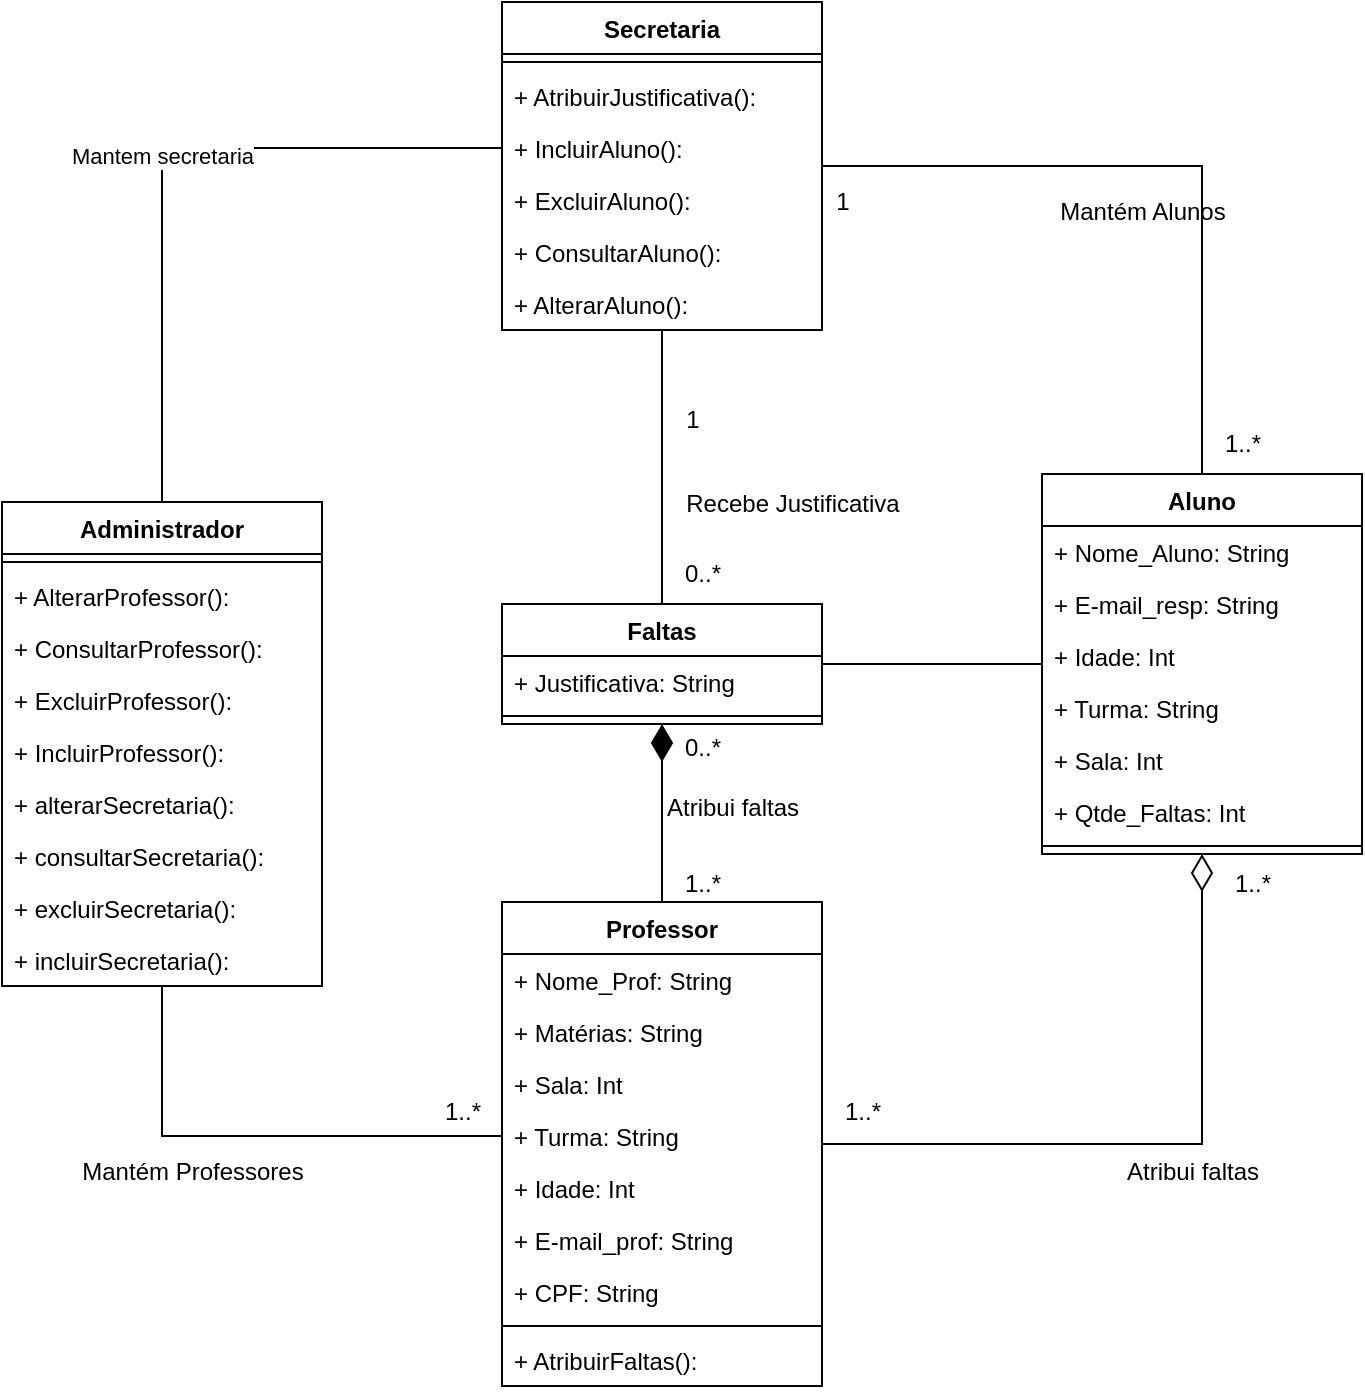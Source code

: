 <mxfile version="20.8.23" type="device"><diagram name="Página-1" id="Fzpzkc-LD7EPPYFb7CYZ"><mxGraphModel dx="1272" dy="693" grid="1" gridSize="10" guides="1" tooltips="1" connect="1" arrows="1" fold="1" page="1" pageScale="1" pageWidth="827" pageHeight="1169" math="0" shadow="0"><root><mxCell id="0"/><mxCell id="1" parent="0"/><mxCell id="PcHsgIck4YdcbSsoFk5t-38" style="edgeStyle=orthogonalEdgeStyle;rounded=0;orthogonalLoop=1;jettySize=auto;html=1;entryX=0.5;entryY=1;entryDx=0;entryDy=0;endArrow=diamondThin;endFill=0;endSize=16;" parent="1" source="PcHsgIck4YdcbSsoFk5t-1" target="PcHsgIck4YdcbSsoFk5t-5" edge="1"><mxGeometry relative="1" as="geometry"/></mxCell><mxCell id="PcHsgIck4YdcbSsoFk5t-45" style="edgeStyle=orthogonalEdgeStyle;rounded=0;orthogonalLoop=1;jettySize=auto;html=1;endArrow=diamondThin;endFill=1;endSize=16;" parent="1" source="PcHsgIck4YdcbSsoFk5t-1" target="PcHsgIck4YdcbSsoFk5t-40" edge="1"><mxGeometry relative="1" as="geometry"/></mxCell><mxCell id="PcHsgIck4YdcbSsoFk5t-1" value="Professor" style="swimlane;fontStyle=1;align=center;verticalAlign=top;childLayout=stackLayout;horizontal=1;startSize=26;horizontalStack=0;resizeParent=1;resizeParentMax=0;resizeLast=0;collapsible=1;marginBottom=0;" parent="1" vertex="1"><mxGeometry x="310" y="540" width="160" height="242" as="geometry"/></mxCell><mxCell id="PcHsgIck4YdcbSsoFk5t-22" value="+ Nome_Prof: String" style="text;strokeColor=none;fillColor=none;align=left;verticalAlign=top;spacingLeft=4;spacingRight=4;overflow=hidden;rotatable=0;points=[[0,0.5],[1,0.5]];portConstraint=eastwest;" parent="PcHsgIck4YdcbSsoFk5t-1" vertex="1"><mxGeometry y="26" width="160" height="26" as="geometry"/></mxCell><mxCell id="PcHsgIck4YdcbSsoFk5t-27" value="+ Matérias: String" style="text;strokeColor=none;fillColor=none;align=left;verticalAlign=top;spacingLeft=4;spacingRight=4;overflow=hidden;rotatable=0;points=[[0,0.5],[1,0.5]];portConstraint=eastwest;" parent="PcHsgIck4YdcbSsoFk5t-1" vertex="1"><mxGeometry y="52" width="160" height="26" as="geometry"/></mxCell><mxCell id="PcHsgIck4YdcbSsoFk5t-26" value="+ Sala: Int" style="text;strokeColor=none;fillColor=none;align=left;verticalAlign=top;spacingLeft=4;spacingRight=4;overflow=hidden;rotatable=0;points=[[0,0.5],[1,0.5]];portConstraint=eastwest;" parent="PcHsgIck4YdcbSsoFk5t-1" vertex="1"><mxGeometry y="78" width="160" height="26" as="geometry"/></mxCell><mxCell id="PcHsgIck4YdcbSsoFk5t-25" value="+ Turma: String" style="text;strokeColor=none;fillColor=none;align=left;verticalAlign=top;spacingLeft=4;spacingRight=4;overflow=hidden;rotatable=0;points=[[0,0.5],[1,0.5]];portConstraint=eastwest;" parent="PcHsgIck4YdcbSsoFk5t-1" vertex="1"><mxGeometry y="104" width="160" height="26" as="geometry"/></mxCell><mxCell id="PcHsgIck4YdcbSsoFk5t-24" value="+ Idade: Int" style="text;strokeColor=none;fillColor=none;align=left;verticalAlign=top;spacingLeft=4;spacingRight=4;overflow=hidden;rotatable=0;points=[[0,0.5],[1,0.5]];portConstraint=eastwest;" parent="PcHsgIck4YdcbSsoFk5t-1" vertex="1"><mxGeometry y="130" width="160" height="26" as="geometry"/></mxCell><mxCell id="PcHsgIck4YdcbSsoFk5t-23" value="+ E-mail_prof: String" style="text;strokeColor=none;fillColor=none;align=left;verticalAlign=top;spacingLeft=4;spacingRight=4;overflow=hidden;rotatable=0;points=[[0,0.5],[1,0.5]];portConstraint=eastwest;" parent="PcHsgIck4YdcbSsoFk5t-1" vertex="1"><mxGeometry y="156" width="160" height="26" as="geometry"/></mxCell><mxCell id="PcHsgIck4YdcbSsoFk5t-28" value="+ CPF: String" style="text;strokeColor=none;fillColor=none;align=left;verticalAlign=top;spacingLeft=4;spacingRight=4;overflow=hidden;rotatable=0;points=[[0,0.5],[1,0.5]];portConstraint=eastwest;" parent="PcHsgIck4YdcbSsoFk5t-1" vertex="1"><mxGeometry y="182" width="160" height="26" as="geometry"/></mxCell><mxCell id="PcHsgIck4YdcbSsoFk5t-3" value="" style="line;strokeWidth=1;fillColor=none;align=left;verticalAlign=middle;spacingTop=-1;spacingLeft=3;spacingRight=3;rotatable=0;labelPosition=right;points=[];portConstraint=eastwest;strokeColor=inherit;" parent="PcHsgIck4YdcbSsoFk5t-1" vertex="1"><mxGeometry y="208" width="160" height="8" as="geometry"/></mxCell><mxCell id="PcHsgIck4YdcbSsoFk5t-4" value="+ AtribuirFaltas(): " style="text;strokeColor=none;fillColor=none;align=left;verticalAlign=top;spacingLeft=4;spacingRight=4;overflow=hidden;rotatable=0;points=[[0,0.5],[1,0.5]];portConstraint=eastwest;" parent="PcHsgIck4YdcbSsoFk5t-1" vertex="1"><mxGeometry y="216" width="160" height="26" as="geometry"/></mxCell><mxCell id="PcHsgIck4YdcbSsoFk5t-5" value="Aluno" style="swimlane;fontStyle=1;align=center;verticalAlign=top;childLayout=stackLayout;horizontal=1;startSize=26;horizontalStack=0;resizeParent=1;resizeParentMax=0;resizeLast=0;collapsible=1;marginBottom=0;" parent="1" vertex="1"><mxGeometry x="580" y="326" width="160" height="190" as="geometry"/></mxCell><mxCell id="PcHsgIck4YdcbSsoFk5t-6" value="+ Nome_Aluno: String" style="text;strokeColor=none;fillColor=none;align=left;verticalAlign=top;spacingLeft=4;spacingRight=4;overflow=hidden;rotatable=0;points=[[0,0.5],[1,0.5]];portConstraint=eastwest;" parent="PcHsgIck4YdcbSsoFk5t-5" vertex="1"><mxGeometry y="26" width="160" height="26" as="geometry"/></mxCell><mxCell id="PcHsgIck4YdcbSsoFk5t-17" value="+ E-mail_resp: String" style="text;strokeColor=none;fillColor=none;align=left;verticalAlign=top;spacingLeft=4;spacingRight=4;overflow=hidden;rotatable=0;points=[[0,0.5],[1,0.5]];portConstraint=eastwest;" parent="PcHsgIck4YdcbSsoFk5t-5" vertex="1"><mxGeometry y="52" width="160" height="26" as="geometry"/></mxCell><mxCell id="PcHsgIck4YdcbSsoFk5t-18" value="+ Idade: Int" style="text;strokeColor=none;fillColor=none;align=left;verticalAlign=top;spacingLeft=4;spacingRight=4;overflow=hidden;rotatable=0;points=[[0,0.5],[1,0.5]];portConstraint=eastwest;" parent="PcHsgIck4YdcbSsoFk5t-5" vertex="1"><mxGeometry y="78" width="160" height="26" as="geometry"/></mxCell><mxCell id="PcHsgIck4YdcbSsoFk5t-19" value="+ Turma: String" style="text;strokeColor=none;fillColor=none;align=left;verticalAlign=top;spacingLeft=4;spacingRight=4;overflow=hidden;rotatable=0;points=[[0,0.5],[1,0.5]];portConstraint=eastwest;" parent="PcHsgIck4YdcbSsoFk5t-5" vertex="1"><mxGeometry y="104" width="160" height="26" as="geometry"/></mxCell><mxCell id="PcHsgIck4YdcbSsoFk5t-20" value="+ Sala: Int" style="text;strokeColor=none;fillColor=none;align=left;verticalAlign=top;spacingLeft=4;spacingRight=4;overflow=hidden;rotatable=0;points=[[0,0.5],[1,0.5]];portConstraint=eastwest;" parent="PcHsgIck4YdcbSsoFk5t-5" vertex="1"><mxGeometry y="130" width="160" height="26" as="geometry"/></mxCell><mxCell id="PcHsgIck4YdcbSsoFk5t-44" value="+ Qtde_Faltas: Int" style="text;strokeColor=none;fillColor=none;align=left;verticalAlign=top;spacingLeft=4;spacingRight=4;overflow=hidden;rotatable=0;points=[[0,0.5],[1,0.5]];portConstraint=eastwest;" parent="PcHsgIck4YdcbSsoFk5t-5" vertex="1"><mxGeometry y="156" width="160" height="26" as="geometry"/></mxCell><mxCell id="PcHsgIck4YdcbSsoFk5t-7" value="" style="line;strokeWidth=1;fillColor=none;align=left;verticalAlign=middle;spacingTop=-1;spacingLeft=3;spacingRight=3;rotatable=0;labelPosition=right;points=[];portConstraint=eastwest;strokeColor=inherit;" parent="PcHsgIck4YdcbSsoFk5t-5" vertex="1"><mxGeometry y="182" width="160" height="8" as="geometry"/></mxCell><mxCell id="PcHsgIck4YdcbSsoFk5t-37" style="edgeStyle=orthogonalEdgeStyle;rounded=0;orthogonalLoop=1;jettySize=auto;html=1;entryX=0.5;entryY=0;entryDx=0;entryDy=0;endArrow=none;endFill=0;" parent="1" source="PcHsgIck4YdcbSsoFk5t-9" target="PcHsgIck4YdcbSsoFk5t-5" edge="1"><mxGeometry relative="1" as="geometry"/></mxCell><mxCell id="PcHsgIck4YdcbSsoFk5t-9" value="Secretaria" style="swimlane;fontStyle=1;align=center;verticalAlign=top;childLayout=stackLayout;horizontal=1;startSize=26;horizontalStack=0;resizeParent=1;resizeParentMax=0;resizeLast=0;collapsible=1;marginBottom=0;" parent="1" vertex="1"><mxGeometry x="310" y="90" width="160" height="164" as="geometry"/></mxCell><mxCell id="PcHsgIck4YdcbSsoFk5t-11" value="" style="line;strokeWidth=1;fillColor=none;align=left;verticalAlign=middle;spacingTop=-1;spacingLeft=3;spacingRight=3;rotatable=0;labelPosition=right;points=[];portConstraint=eastwest;strokeColor=inherit;" parent="PcHsgIck4YdcbSsoFk5t-9" vertex="1"><mxGeometry y="26" width="160" height="8" as="geometry"/></mxCell><mxCell id="PcHsgIck4YdcbSsoFk5t-36" value="+ AtribuirJustificativa(): " style="text;strokeColor=none;fillColor=none;align=left;verticalAlign=top;spacingLeft=4;spacingRight=4;overflow=hidden;rotatable=0;points=[[0,0.5],[1,0.5]];portConstraint=eastwest;" parent="PcHsgIck4YdcbSsoFk5t-9" vertex="1"><mxGeometry y="34" width="160" height="26" as="geometry"/></mxCell><mxCell id="PcHsgIck4YdcbSsoFk5t-12" value="+ IncluirAluno(): " style="text;strokeColor=none;fillColor=none;align=left;verticalAlign=top;spacingLeft=4;spacingRight=4;overflow=hidden;rotatable=0;points=[[0,0.5],[1,0.5]];portConstraint=eastwest;" parent="PcHsgIck4YdcbSsoFk5t-9" vertex="1"><mxGeometry y="60" width="160" height="26" as="geometry"/></mxCell><mxCell id="PcHsgIck4YdcbSsoFk5t-29" value="+ ExcluirAluno(): " style="text;strokeColor=none;fillColor=none;align=left;verticalAlign=top;spacingLeft=4;spacingRight=4;overflow=hidden;rotatable=0;points=[[0,0.5],[1,0.5]];portConstraint=eastwest;" parent="PcHsgIck4YdcbSsoFk5t-9" vertex="1"><mxGeometry y="86" width="160" height="26" as="geometry"/></mxCell><mxCell id="PcHsgIck4YdcbSsoFk5t-30" value="+ ConsultarAluno(): " style="text;strokeColor=none;fillColor=none;align=left;verticalAlign=top;spacingLeft=4;spacingRight=4;overflow=hidden;rotatable=0;points=[[0,0.5],[1,0.5]];portConstraint=eastwest;" parent="PcHsgIck4YdcbSsoFk5t-9" vertex="1"><mxGeometry y="112" width="160" height="26" as="geometry"/></mxCell><mxCell id="PcHsgIck4YdcbSsoFk5t-31" value="+ AlterarAluno(): " style="text;strokeColor=none;fillColor=none;align=left;verticalAlign=top;spacingLeft=4;spacingRight=4;overflow=hidden;rotatable=0;points=[[0,0.5],[1,0.5]];portConstraint=eastwest;" parent="PcHsgIck4YdcbSsoFk5t-9" vertex="1"><mxGeometry y="138" width="160" height="26" as="geometry"/></mxCell><mxCell id="PcHsgIck4YdcbSsoFk5t-39" style="edgeStyle=orthogonalEdgeStyle;rounded=0;orthogonalLoop=1;jettySize=auto;html=1;entryX=0;entryY=0.5;entryDx=0;entryDy=0;endArrow=none;endFill=0;" parent="1" source="PcHsgIck4YdcbSsoFk5t-13" target="PcHsgIck4YdcbSsoFk5t-25" edge="1"><mxGeometry relative="1" as="geometry"/></mxCell><mxCell id="PcHsgIck4YdcbSsoFk5t-13" value="Administrador" style="swimlane;fontStyle=1;align=center;verticalAlign=top;childLayout=stackLayout;horizontal=1;startSize=26;horizontalStack=0;resizeParent=1;resizeParentMax=0;resizeLast=0;collapsible=1;marginBottom=0;" parent="1" vertex="1"><mxGeometry x="60" y="340" width="160" height="242" as="geometry"/></mxCell><mxCell id="PcHsgIck4YdcbSsoFk5t-15" value="" style="line;strokeWidth=1;fillColor=none;align=left;verticalAlign=middle;spacingTop=-1;spacingLeft=3;spacingRight=3;rotatable=0;labelPosition=right;points=[];portConstraint=eastwest;strokeColor=inherit;" parent="PcHsgIck4YdcbSsoFk5t-13" vertex="1"><mxGeometry y="26" width="160" height="8" as="geometry"/></mxCell><mxCell id="PcHsgIck4YdcbSsoFk5t-35" value="+ AlterarProfessor(): " style="text;strokeColor=none;fillColor=none;align=left;verticalAlign=top;spacingLeft=4;spacingRight=4;overflow=hidden;rotatable=0;points=[[0,0.5],[1,0.5]];portConstraint=eastwest;" parent="PcHsgIck4YdcbSsoFk5t-13" vertex="1"><mxGeometry y="34" width="160" height="26" as="geometry"/></mxCell><mxCell id="PcHsgIck4YdcbSsoFk5t-34" value="+ ConsultarProfessor(): " style="text;strokeColor=none;fillColor=none;align=left;verticalAlign=top;spacingLeft=4;spacingRight=4;overflow=hidden;rotatable=0;points=[[0,0.5],[1,0.5]];portConstraint=eastwest;" parent="PcHsgIck4YdcbSsoFk5t-13" vertex="1"><mxGeometry y="60" width="160" height="26" as="geometry"/></mxCell><mxCell id="PcHsgIck4YdcbSsoFk5t-33" value="+ ExcluirProfessor(): " style="text;strokeColor=none;fillColor=none;align=left;verticalAlign=top;spacingLeft=4;spacingRight=4;overflow=hidden;rotatable=0;points=[[0,0.5],[1,0.5]];portConstraint=eastwest;" parent="PcHsgIck4YdcbSsoFk5t-13" vertex="1"><mxGeometry y="86" width="160" height="26" as="geometry"/></mxCell><mxCell id="PcHsgIck4YdcbSsoFk5t-32" value="+ IncluirProfessor(): " style="text;strokeColor=none;fillColor=none;align=left;verticalAlign=top;spacingLeft=4;spacingRight=4;overflow=hidden;rotatable=0;points=[[0,0.5],[1,0.5]];portConstraint=eastwest;" parent="PcHsgIck4YdcbSsoFk5t-13" vertex="1"><mxGeometry y="112" width="160" height="26" as="geometry"/></mxCell><mxCell id="LAqhEJ94oxwynUGbZUb1-5" value="+ alterarSecretaria(): " style="text;strokeColor=none;fillColor=none;align=left;verticalAlign=top;spacingLeft=4;spacingRight=4;overflow=hidden;rotatable=0;points=[[0,0.5],[1,0.5]];portConstraint=eastwest;" vertex="1" parent="PcHsgIck4YdcbSsoFk5t-13"><mxGeometry y="138" width="160" height="26" as="geometry"/></mxCell><mxCell id="LAqhEJ94oxwynUGbZUb1-6" value="+ consultarSecretaria(): " style="text;strokeColor=none;fillColor=none;align=left;verticalAlign=top;spacingLeft=4;spacingRight=4;overflow=hidden;rotatable=0;points=[[0,0.5],[1,0.5]];portConstraint=eastwest;" vertex="1" parent="PcHsgIck4YdcbSsoFk5t-13"><mxGeometry y="164" width="160" height="26" as="geometry"/></mxCell><mxCell id="LAqhEJ94oxwynUGbZUb1-7" value="+ excluirSecretaria(): " style="text;strokeColor=none;fillColor=none;align=left;verticalAlign=top;spacingLeft=4;spacingRight=4;overflow=hidden;rotatable=0;points=[[0,0.5],[1,0.5]];portConstraint=eastwest;" vertex="1" parent="PcHsgIck4YdcbSsoFk5t-13"><mxGeometry y="190" width="160" height="26" as="geometry"/></mxCell><mxCell id="LAqhEJ94oxwynUGbZUb1-8" value="+ incluirSecretaria(): " style="text;strokeColor=none;fillColor=none;align=left;verticalAlign=top;spacingLeft=4;spacingRight=4;overflow=hidden;rotatable=0;points=[[0,0.5],[1,0.5]];portConstraint=eastwest;" vertex="1" parent="PcHsgIck4YdcbSsoFk5t-13"><mxGeometry y="216" width="160" height="26" as="geometry"/></mxCell><mxCell id="PcHsgIck4YdcbSsoFk5t-46" style="edgeStyle=orthogonalEdgeStyle;rounded=0;orthogonalLoop=1;jettySize=auto;html=1;endArrow=none;endFill=0;" parent="1" source="PcHsgIck4YdcbSsoFk5t-40" target="PcHsgIck4YdcbSsoFk5t-9" edge="1"><mxGeometry relative="1" as="geometry"/></mxCell><mxCell id="PcHsgIck4YdcbSsoFk5t-47" style="edgeStyle=orthogonalEdgeStyle;rounded=0;orthogonalLoop=1;jettySize=auto;html=1;endArrow=none;endFill=0;" parent="1" source="PcHsgIck4YdcbSsoFk5t-40" target="PcHsgIck4YdcbSsoFk5t-5" edge="1"><mxGeometry relative="1" as="geometry"/></mxCell><mxCell id="PcHsgIck4YdcbSsoFk5t-40" value="Faltas" style="swimlane;fontStyle=1;align=center;verticalAlign=top;childLayout=stackLayout;horizontal=1;startSize=26;horizontalStack=0;resizeParent=1;resizeParentMax=0;resizeLast=0;collapsible=1;marginBottom=0;" parent="1" vertex="1"><mxGeometry x="310" y="391" width="160" height="60" as="geometry"/></mxCell><mxCell id="PcHsgIck4YdcbSsoFk5t-41" value="+ Justificativa: String" style="text;strokeColor=none;fillColor=none;align=left;verticalAlign=top;spacingLeft=4;spacingRight=4;overflow=hidden;rotatable=0;points=[[0,0.5],[1,0.5]];portConstraint=eastwest;" parent="PcHsgIck4YdcbSsoFk5t-40" vertex="1"><mxGeometry y="26" width="160" height="26" as="geometry"/></mxCell><mxCell id="PcHsgIck4YdcbSsoFk5t-42" value="" style="line;strokeWidth=1;fillColor=none;align=left;verticalAlign=middle;spacingTop=-1;spacingLeft=3;spacingRight=3;rotatable=0;labelPosition=right;points=[];portConstraint=eastwest;strokeColor=inherit;" parent="PcHsgIck4YdcbSsoFk5t-40" vertex="1"><mxGeometry y="52" width="160" height="8" as="geometry"/></mxCell><mxCell id="PcHsgIck4YdcbSsoFk5t-48" value="Recebe Justificativa" style="text;html=1;align=center;verticalAlign=middle;resizable=0;points=[];autosize=1;strokeColor=none;fillColor=none;" parent="1" vertex="1"><mxGeometry x="390" y="326" width="130" height="30" as="geometry"/></mxCell><mxCell id="PcHsgIck4YdcbSsoFk5t-49" value="Mantém Alunos" style="text;html=1;align=center;verticalAlign=middle;resizable=0;points=[];autosize=1;strokeColor=none;fillColor=none;" parent="1" vertex="1"><mxGeometry x="575" y="180" width="110" height="30" as="geometry"/></mxCell><mxCell id="PcHsgIck4YdcbSsoFk5t-50" value="Mantém Professores" style="text;html=1;align=center;verticalAlign=middle;resizable=0;points=[];autosize=1;strokeColor=none;fillColor=none;" parent="1" vertex="1"><mxGeometry x="90" y="660" width="130" height="30" as="geometry"/></mxCell><mxCell id="PcHsgIck4YdcbSsoFk5t-51" value="Atribui faltas" style="text;html=1;align=center;verticalAlign=middle;resizable=0;points=[];autosize=1;strokeColor=none;fillColor=none;" parent="1" vertex="1"><mxGeometry x="610" y="660" width="90" height="30" as="geometry"/></mxCell><mxCell id="PcHsgIck4YdcbSsoFk5t-52" value="Atribui faltas" style="text;html=1;align=center;verticalAlign=middle;resizable=0;points=[];autosize=1;strokeColor=none;fillColor=none;" parent="1" vertex="1"><mxGeometry x="380" y="478" width="90" height="30" as="geometry"/></mxCell><mxCell id="PcHsgIck4YdcbSsoFk5t-53" value="1..*" style="text;html=1;align=center;verticalAlign=middle;resizable=0;points=[];autosize=1;strokeColor=none;fillColor=none;" parent="1" vertex="1"><mxGeometry x="665" y="516" width="40" height="30" as="geometry"/></mxCell><mxCell id="PcHsgIck4YdcbSsoFk5t-54" value="1..*" style="text;html=1;align=center;verticalAlign=middle;resizable=0;points=[];autosize=1;strokeColor=none;fillColor=none;" parent="1" vertex="1"><mxGeometry x="660" y="296" width="40" height="30" as="geometry"/></mxCell><mxCell id="PcHsgIck4YdcbSsoFk5t-55" value="1" style="text;html=1;align=center;verticalAlign=middle;resizable=0;points=[];autosize=1;strokeColor=none;fillColor=none;" parent="1" vertex="1"><mxGeometry x="465" y="175" width="30" height="30" as="geometry"/></mxCell><mxCell id="PcHsgIck4YdcbSsoFk5t-56" value="1" style="text;html=1;align=center;verticalAlign=middle;resizable=0;points=[];autosize=1;strokeColor=none;fillColor=none;" parent="1" vertex="1"><mxGeometry x="390" y="284" width="30" height="30" as="geometry"/></mxCell><mxCell id="PcHsgIck4YdcbSsoFk5t-57" value="0..*" style="text;html=1;align=center;verticalAlign=middle;resizable=0;points=[];autosize=1;strokeColor=none;fillColor=none;" parent="1" vertex="1"><mxGeometry x="390" y="361" width="40" height="30" as="geometry"/></mxCell><mxCell id="PcHsgIck4YdcbSsoFk5t-58" value="0..*" style="text;html=1;align=center;verticalAlign=middle;resizable=0;points=[];autosize=1;strokeColor=none;fillColor=none;" parent="1" vertex="1"><mxGeometry x="390" y="448" width="40" height="30" as="geometry"/></mxCell><mxCell id="PcHsgIck4YdcbSsoFk5t-59" value="1..*" style="text;html=1;align=center;verticalAlign=middle;resizable=0;points=[];autosize=1;strokeColor=none;fillColor=none;" parent="1" vertex="1"><mxGeometry x="390" y="516" width="40" height="30" as="geometry"/></mxCell><mxCell id="PcHsgIck4YdcbSsoFk5t-62" value="1..*" style="text;html=1;align=center;verticalAlign=middle;resizable=0;points=[];autosize=1;strokeColor=none;fillColor=none;" parent="1" vertex="1"><mxGeometry x="270" y="630" width="40" height="30" as="geometry"/></mxCell><mxCell id="PcHsgIck4YdcbSsoFk5t-64" value="1..*" style="text;html=1;align=center;verticalAlign=middle;resizable=0;points=[];autosize=1;strokeColor=none;fillColor=none;" parent="1" vertex="1"><mxGeometry x="470" y="630" width="40" height="30" as="geometry"/></mxCell><mxCell id="LAqhEJ94oxwynUGbZUb1-1" value="Mantem secretaria" style="edgeStyle=orthogonalEdgeStyle;rounded=0;orthogonalLoop=1;jettySize=auto;html=1;entryX=0;entryY=0.5;entryDx=0;entryDy=0;endArrow=none;endFill=0;exitX=0.5;exitY=0;exitDx=0;exitDy=0;" edge="1" parent="1" source="PcHsgIck4YdcbSsoFk5t-13" target="PcHsgIck4YdcbSsoFk5t-12"><mxGeometry relative="1" as="geometry"><mxPoint x="150" y="488" as="sourcePoint"/><mxPoint x="320" y="667" as="targetPoint"/></mxGeometry></mxCell></root></mxGraphModel></diagram></mxfile>